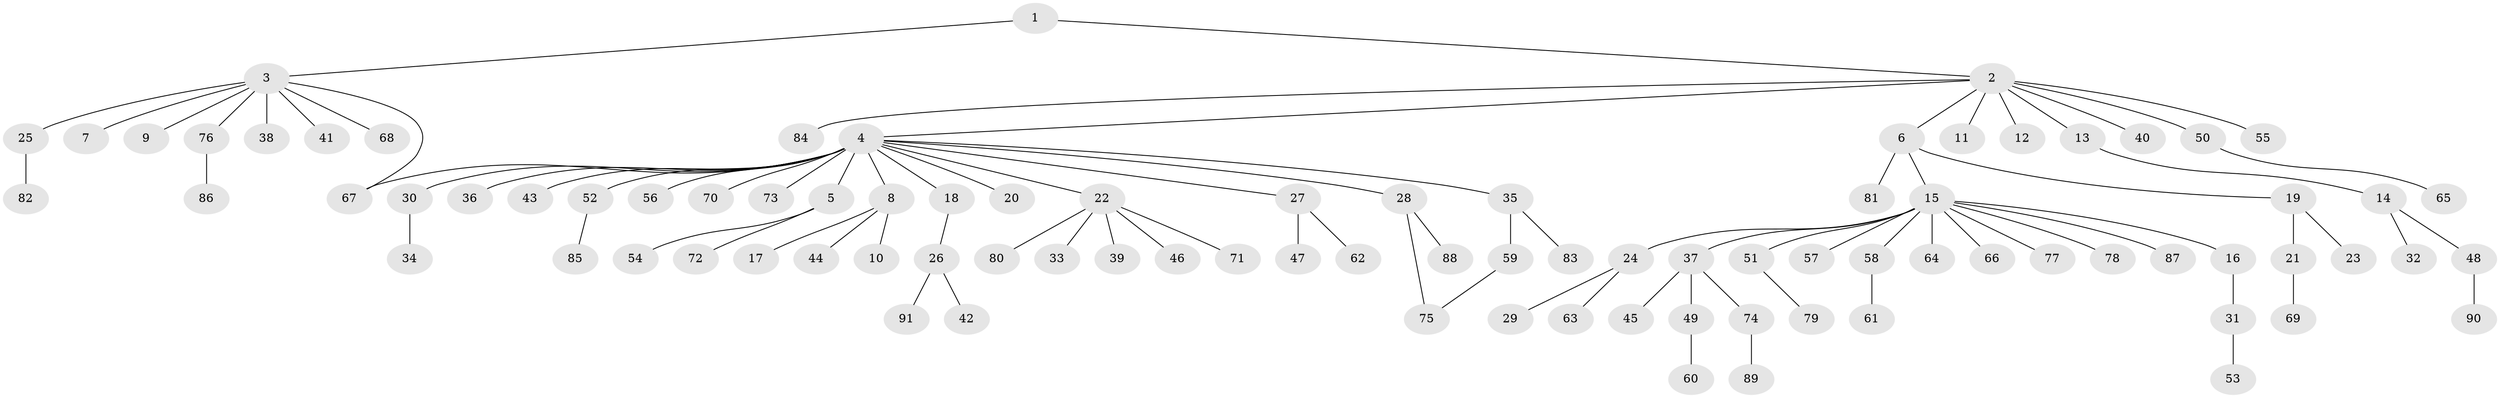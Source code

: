 // Generated by graph-tools (version 1.1) at 2025/35/03/09/25 02:35:20]
// undirected, 91 vertices, 92 edges
graph export_dot {
graph [start="1"]
  node [color=gray90,style=filled];
  1;
  2;
  3;
  4;
  5;
  6;
  7;
  8;
  9;
  10;
  11;
  12;
  13;
  14;
  15;
  16;
  17;
  18;
  19;
  20;
  21;
  22;
  23;
  24;
  25;
  26;
  27;
  28;
  29;
  30;
  31;
  32;
  33;
  34;
  35;
  36;
  37;
  38;
  39;
  40;
  41;
  42;
  43;
  44;
  45;
  46;
  47;
  48;
  49;
  50;
  51;
  52;
  53;
  54;
  55;
  56;
  57;
  58;
  59;
  60;
  61;
  62;
  63;
  64;
  65;
  66;
  67;
  68;
  69;
  70;
  71;
  72;
  73;
  74;
  75;
  76;
  77;
  78;
  79;
  80;
  81;
  82;
  83;
  84;
  85;
  86;
  87;
  88;
  89;
  90;
  91;
  1 -- 2;
  1 -- 3;
  2 -- 4;
  2 -- 6;
  2 -- 11;
  2 -- 12;
  2 -- 13;
  2 -- 40;
  2 -- 50;
  2 -- 55;
  2 -- 84;
  3 -- 7;
  3 -- 9;
  3 -- 25;
  3 -- 38;
  3 -- 41;
  3 -- 67;
  3 -- 68;
  3 -- 76;
  4 -- 5;
  4 -- 8;
  4 -- 18;
  4 -- 20;
  4 -- 22;
  4 -- 27;
  4 -- 28;
  4 -- 30;
  4 -- 35;
  4 -- 36;
  4 -- 43;
  4 -- 52;
  4 -- 56;
  4 -- 67;
  4 -- 70;
  4 -- 73;
  5 -- 54;
  5 -- 72;
  6 -- 15;
  6 -- 19;
  6 -- 81;
  8 -- 10;
  8 -- 17;
  8 -- 44;
  13 -- 14;
  14 -- 32;
  14 -- 48;
  15 -- 16;
  15 -- 24;
  15 -- 37;
  15 -- 51;
  15 -- 57;
  15 -- 58;
  15 -- 64;
  15 -- 66;
  15 -- 77;
  15 -- 78;
  15 -- 87;
  16 -- 31;
  18 -- 26;
  19 -- 21;
  19 -- 23;
  21 -- 69;
  22 -- 33;
  22 -- 39;
  22 -- 46;
  22 -- 71;
  22 -- 80;
  24 -- 29;
  24 -- 63;
  25 -- 82;
  26 -- 42;
  26 -- 91;
  27 -- 47;
  27 -- 62;
  28 -- 75;
  28 -- 88;
  30 -- 34;
  31 -- 53;
  35 -- 59;
  35 -- 83;
  37 -- 45;
  37 -- 49;
  37 -- 74;
  48 -- 90;
  49 -- 60;
  50 -- 65;
  51 -- 79;
  52 -- 85;
  58 -- 61;
  59 -- 75;
  74 -- 89;
  76 -- 86;
}
